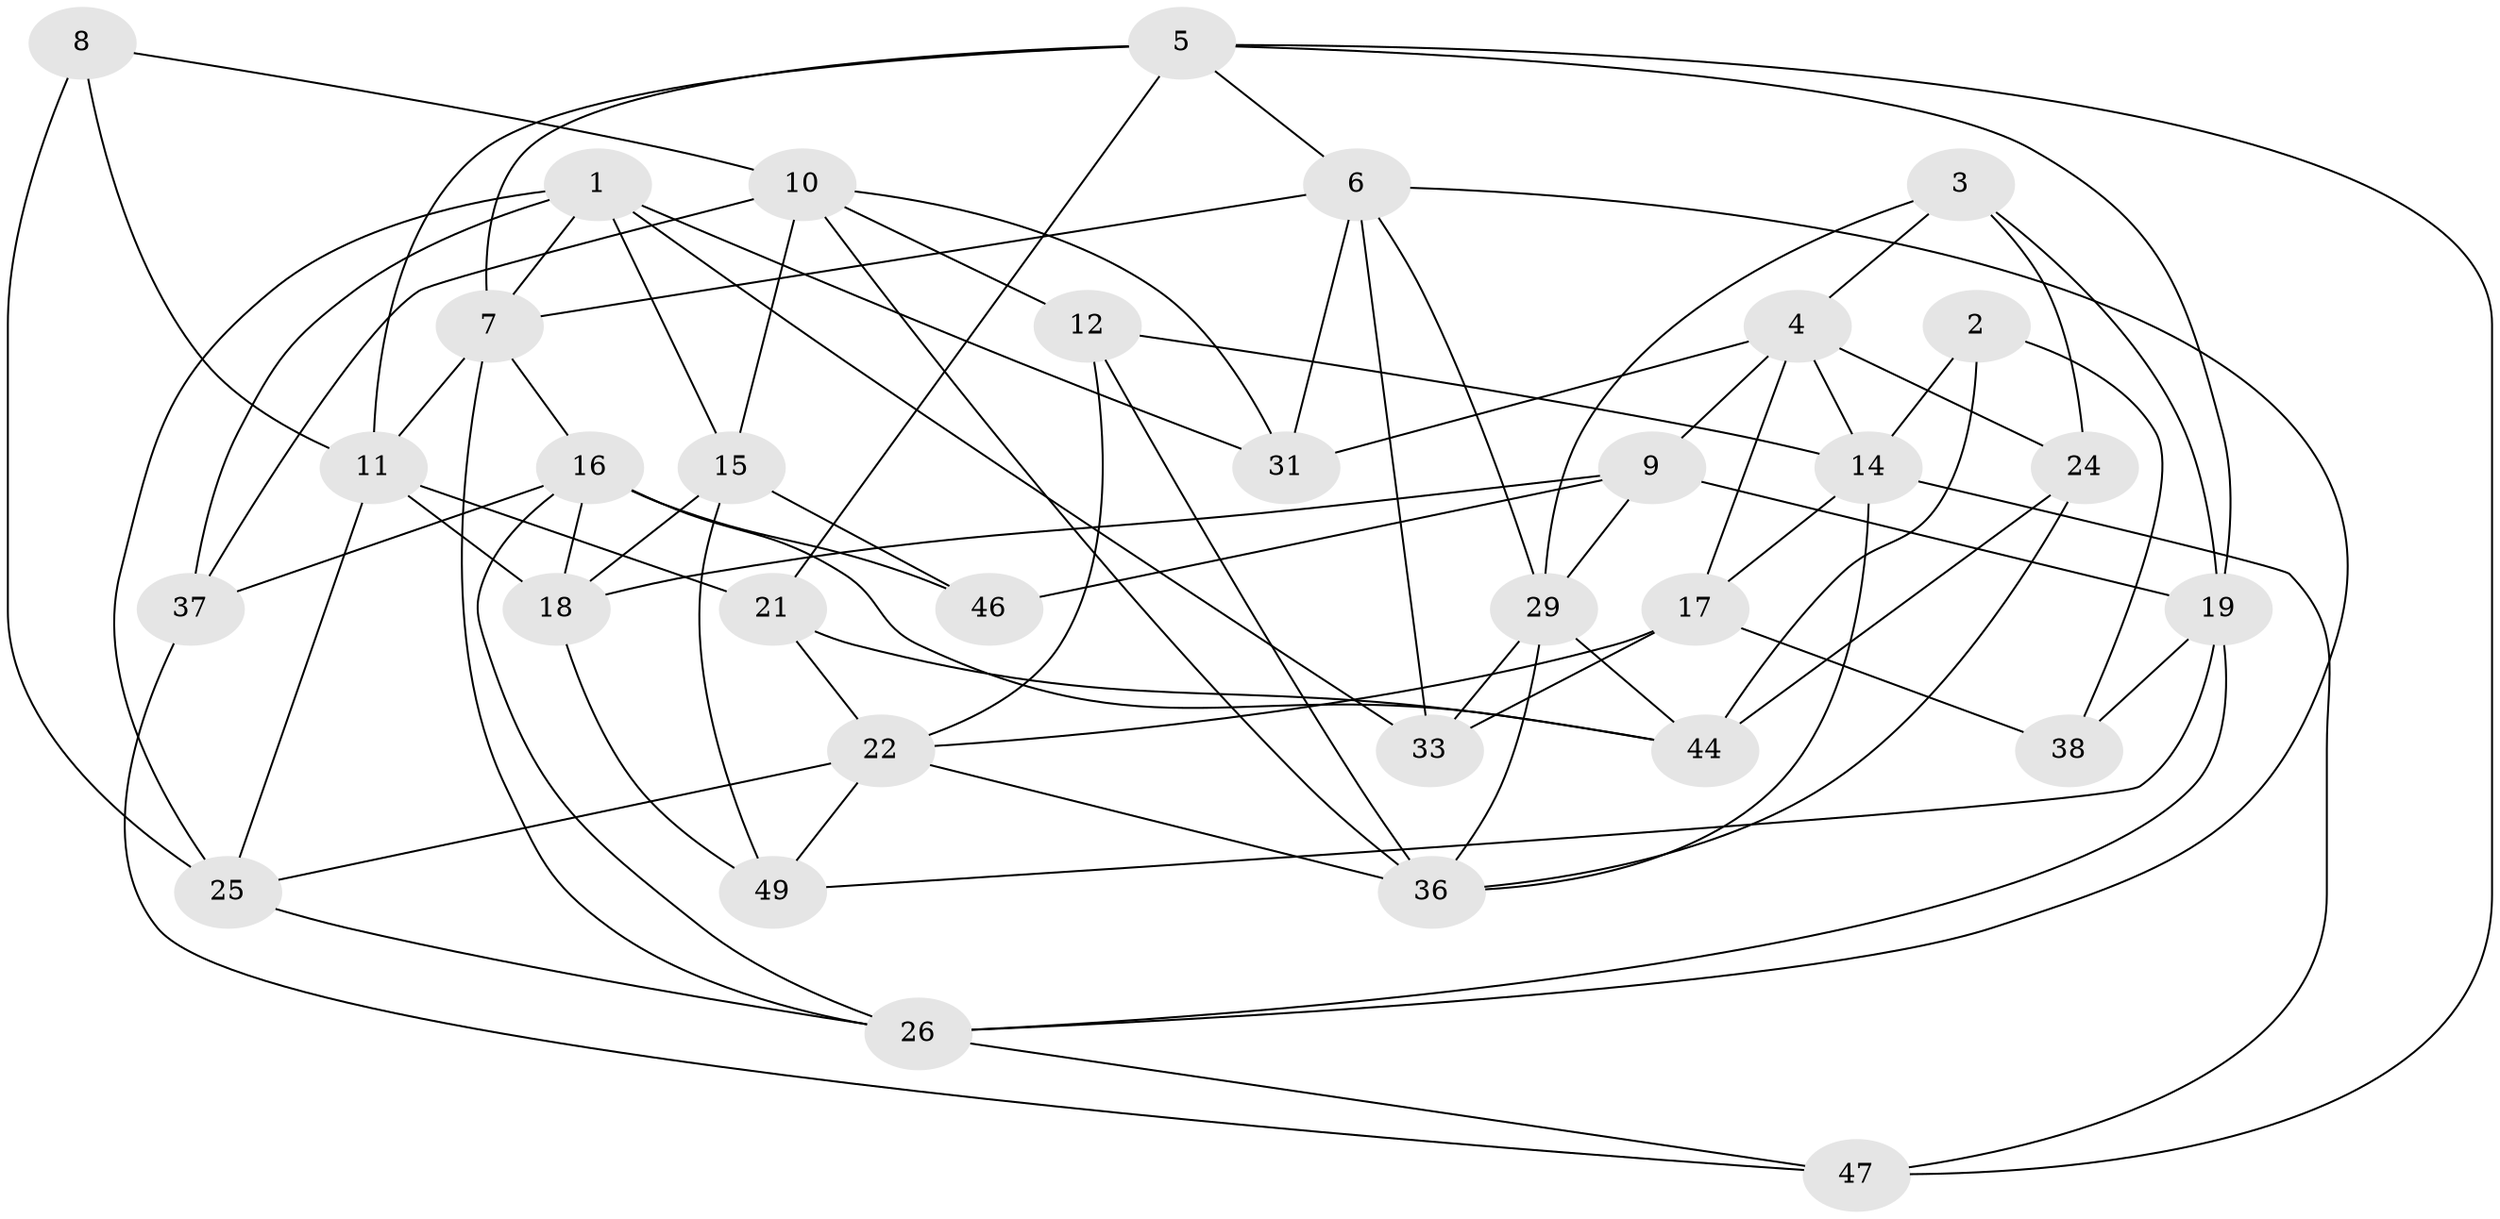 // original degree distribution, {4: 1.0}
// Generated by graph-tools (version 1.1) at 2025/42/03/06/25 10:42:20]
// undirected, 33 vertices, 81 edges
graph export_dot {
graph [start="1"]
  node [color=gray90,style=filled];
  1 [super="+30"];
  2;
  3;
  4 [super="+35"];
  5 [super="+48"];
  6 [super="+51"];
  7 [super="+23"];
  8;
  9 [super="+28"];
  10 [super="+40"];
  11 [super="+13"];
  12;
  14 [super="+53"];
  15 [super="+20"];
  16 [super="+34"];
  17 [super="+41"];
  18 [super="+43"];
  19 [super="+45"];
  21;
  22 [super="+32"];
  24;
  25 [super="+27"];
  26 [super="+39"];
  29 [super="+42"];
  31;
  33;
  36 [super="+50"];
  37;
  38;
  44 [super="+52"];
  46;
  47;
  49;
  1 -- 31;
  1 -- 15;
  1 -- 7;
  1 -- 37;
  1 -- 25;
  1 -- 33;
  2 -- 14;
  2 -- 38;
  2 -- 44 [weight=2];
  3 -- 24;
  3 -- 19;
  3 -- 4;
  3 -- 29;
  4 -- 9;
  4 -- 24;
  4 -- 17;
  4 -- 31;
  4 -- 14;
  5 -- 6;
  5 -- 21;
  5 -- 11;
  5 -- 19;
  5 -- 47;
  5 -- 7;
  6 -- 26;
  6 -- 33;
  6 -- 7;
  6 -- 29;
  6 -- 31;
  7 -- 11;
  7 -- 16;
  7 -- 26;
  8 -- 25 [weight=2];
  8 -- 11;
  8 -- 10;
  9 -- 18 [weight=2];
  9 -- 19;
  9 -- 29;
  9 -- 46;
  10 -- 36;
  10 -- 31;
  10 -- 12;
  10 -- 37;
  10 -- 15;
  11 -- 21;
  11 -- 25;
  11 -- 18;
  12 -- 14;
  12 -- 36;
  12 -- 22;
  14 -- 36;
  14 -- 17;
  14 -- 47;
  15 -- 46 [weight=2];
  15 -- 49;
  15 -- 18;
  16 -- 46;
  16 -- 18;
  16 -- 37;
  16 -- 26;
  16 -- 44;
  17 -- 38 [weight=2];
  17 -- 33;
  17 -- 22;
  18 -- 49;
  19 -- 38;
  19 -- 49;
  19 -- 26;
  21 -- 22;
  21 -- 44;
  22 -- 36;
  22 -- 49;
  22 -- 25;
  24 -- 44;
  24 -- 36;
  25 -- 26;
  26 -- 47;
  29 -- 33;
  29 -- 44;
  29 -- 36;
  37 -- 47;
}
